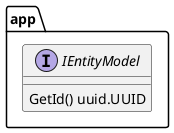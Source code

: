 @startuml IEntityModel

package app {
    interface IEntityModel {
        GetId() uuid.UUID
    }
}

@enduml
